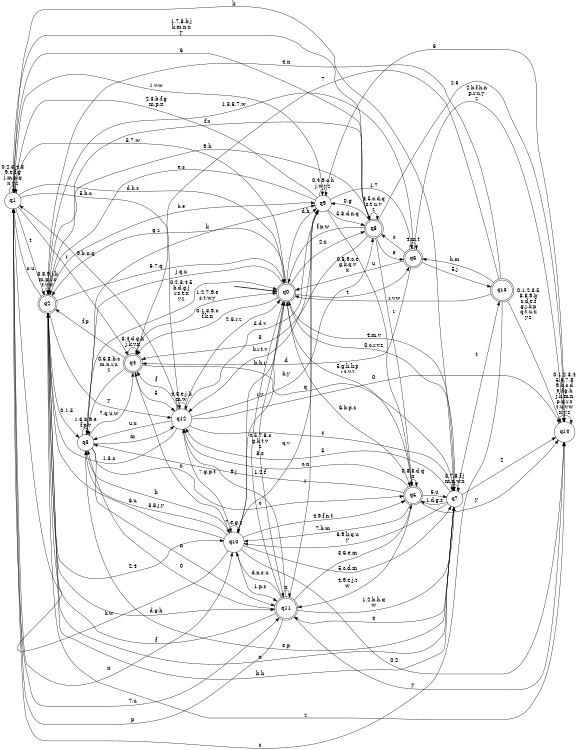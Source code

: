 digraph BlueStar {
__start0 [style = invis, shape = none, label = "", width = 0, height = 0];

rankdir=LR;
size="8,5";

s0 [style="rounded,filled", color="black", fillcolor="white" shape="doublecircle", label="q0"];
s1 [style="filled", color="black", fillcolor="white" shape="circle", label="q1"];
s2 [style="rounded,filled", color="black", fillcolor="white" shape="doublecircle", label="q2"];
s3 [style="filled", color="black", fillcolor="white" shape="circle", label="q3"];
s4 [style="rounded,filled", color="black", fillcolor="white" shape="doublecircle", label="q4"];
s5 [style="rounded,filled", color="black", fillcolor="white" shape="doublecircle", label="q5"];
s6 [style="rounded,filled", color="black", fillcolor="white" shape="doublecircle", label="q6"];
s7 [style="filled", color="black", fillcolor="white" shape="circle", label="q7"];
s8 [style="rounded,filled", color="black", fillcolor="white" shape="doublecircle", label="q8"];
s9 [style="filled", color="black", fillcolor="white" shape="circle", label="q9"];
s10 [style="filled", color="black", fillcolor="white" shape="circle", label="q10"];
s11 [style="rounded,filled", color="black", fillcolor="white" shape="doublecircle", label="q11"];
s12 [style="filled", color="black", fillcolor="white" shape="circle", label="q12"];
s13 [style="rounded,filled", color="black", fillcolor="white" shape="doublecircle", label="q13"];
s14 [style="filled", color="black", fillcolor="white" shape="circle", label="q14"];
subgraph cluster_main { 
	graph [pad=".75", ranksep="0.15", nodesep="0.15"];
	 style=invis; 
	__start0 -> s0 [penwidth=2];
}
s0 -> s1 [label="5,7,w"];
s0 -> s2 [label="g,z"];
s0 -> s3 [label="j,q,u"];
s0 -> s4 [label="0,1,3,9,c\nf,k,n"];
s0 -> s5 [label="6,b,p,s"];
s0 -> s6 [label="t"];
s0 -> s7 [label="4,m,v"];
s0 -> s8 [label="2,x"];
s0 -> s9 [label="d,h"];
s0 -> s10 [label="r,y"];
s0 -> s11 [label="8,e"];
s1 -> s0 [label="d,h,s"];
s1 -> s1 [label="0,2,3,4,8\n9,e,f,g\nj,m,p,q\nx,y,z"];
s1 -> s2 [label="t"];
s1 -> s4 [label="r"];
s1 -> s7 [label="k"];
s1 -> s8 [label="6"];
s1 -> s9 [label="1,v,w"];
s1 -> s10 [label="n"];
s1 -> s11 [label="7,u"];
s1 -> s12 [label="5,b,c"];
s2 -> s0 [label="6,7,q"];
s2 -> s1 [label="c,u"];
s2 -> s2 [label="3,8,9,j,k\nm,p,r,s\nt,v,w"];
s2 -> s3 [label="0,1,5"];
s2 -> s7 [label="n"];
s2 -> s8 [label="f,x"];
s2 -> s9 [label="b,e"];
s2 -> s10 [label="2,4"];
s2 -> s11 [label="d,g,h"];
s2 -> s12 [label="y"];
s2 -> s14 [label="z"];
s3 -> s0 [label="0,2,3,4,5\nb,d,g,j\nr,s,t,x\ny,z"];
s3 -> s3 [label="1,6,8,9,e\nf,p,v"];
s3 -> s4 [label="7,q,u,w"];
s3 -> s5 [label="c"];
s3 -> s9 [label="k"];
s3 -> s10 [label="h"];
s3 -> s11 [label="n"];
s3 -> s12 [label="m"];
s4 -> s0 [label="1,2,7,9,e\ns,t,w,y"];
s4 -> s2 [label="f,p"];
s4 -> s3 [label="0,6,8,b,c\nm,n,r,u\nz"];
s4 -> s4 [label="3,4,d,g,h\nj,k,v,x"];
s4 -> s7 [label="q"];
s4 -> s12 [label="5"];
s5 -> s0 [label="5,g,h,k,p\nr,s,v,z"];
s5 -> s3 [label="1,2,f"];
s5 -> s5 [label="0,3,8,d,q\nx"];
s5 -> s7 [label="6,u"];
s5 -> s10 [label="7,b,m"];
s5 -> s11 [label="4,9,e,j,t\nw"];
s5 -> s12 [label="c,n"];
s5 -> s14 [label="y"];
s6 -> s0 [label="0,8,9,c,e\ng,k,q,v\nx"];
s6 -> s2 [label="1,3,6,7,w"];
s6 -> s4 [label="d"];
s6 -> s6 [label="4,m,t"];
s6 -> s8 [label="s"];
s6 -> s13 [label="5,j"];
s6 -> s14 [label="2,b,f,h,n\np,r,u,y\nz"];
s7 -> s0 [label="0,c,r,v,z"];
s7 -> s2 [label="b,h"];
s7 -> s3 [label="e,p"];
s7 -> s5 [label="1,d,g,s"];
s7 -> s7 [label="3,7,8,f,j\nm,n,w,x"];
s7 -> s10 [label="6,9,k,q,u\ny"];
s7 -> s11 [label="4"];
s7 -> s12 [label="5"];
s7 -> s13 [label="t"];
s7 -> s14 [label="2"];
s8 -> s0 [label="f,p,w"];
s8 -> s1 [label="1,7,8,b,j\nk,m,n,x\ny"];
s8 -> s2 [label="9,h"];
s8 -> s4 [label="3"];
s8 -> s5 [label="r"];
s8 -> s6 [label="e"];
s8 -> s8 [label="4,5,c,d,q\ns,t,u,v\nz"];
s8 -> s9 [label="0,g"];
s8 -> s14 [label="2,6"];
s9 -> s1 [label="2,3,b,f,g\nm,p,x"];
s9 -> s2 [label="e,s"];
s9 -> s5 [label="u"];
s9 -> s6 [label="1,7"];
s9 -> s8 [label="5,8,d,n,q"];
s9 -> s9 [label="0,4,9,c,h\nj,w,y,z"];
s9 -> s12 [label="k,r,t,v"];
s9 -> s14 [label="6"];
s10 -> s0 [label="b,h,r"];
s10 -> s1 [label="k,w"];
s10 -> s2 [label="6,u"];
s10 -> s3 [label="3,8,j,y"];
s10 -> s4 [label="x"];
s10 -> s5 [label="4,9,f,n,t"];
s10 -> s7 [label="5,c,d,m"];
s10 -> s9 [label="q,v"];
s10 -> s10 [label="7,e,g,z"];
s10 -> s11 [label="1,p,s"];
s10 -> s14 [label="0,2"];
s11 -> s0 [label="4,5,7,8,c\ng,k,t,v\nz"];
s11 -> s1 [label="p"];
s11 -> s2 [label="f"];
s11 -> s3 [label="0"];
s11 -> s5 [label="3,6,e,m"];
s11 -> s7 [label="1,2,b,h,q\nw"];
s11 -> s9 [label="r"];
s11 -> s10 [label="d,n,s,u"];
s11 -> s11 [label="x"];
s11 -> s12 [label="9,j"];
s11 -> s14 [label="y"];
s12 -> s0 [label="2,6,r,z"];
s12 -> s1 [label="9,b,n,q"];
s12 -> s2 [label="1,3,c"];
s12 -> s3 [label="u,x"];
s12 -> s4 [label="f"];
s12 -> s7 [label="s"];
s12 -> s8 [label="h,y"];
s12 -> s9 [label="5,d,v"];
s12 -> s10 [label="7,g,p,t"];
s12 -> s12 [label="4,8,e,j,k\nm,w"];
s12 -> s14 [label="0"];
s13 -> s0 [label="r,v,w"];
s13 -> s1 [label="s"];
s13 -> s2 [label="4,n"];
s13 -> s4 [label="7"];
s13 -> s6 [label="h,m"];
s13 -> s14 [label="0,1,2,3,5\n6,8,9,b\nc,d,e,f\ng,j,k,p\nq,t,u,x\ny,z"];
s14 -> s14 [label="0,1,2,3,4\n5,6,7,8\n9,b,c,d\ne,f,g,h\nj,k,m,n\np,q,r,s\nt,u,v,w\nx,y,z"];

}